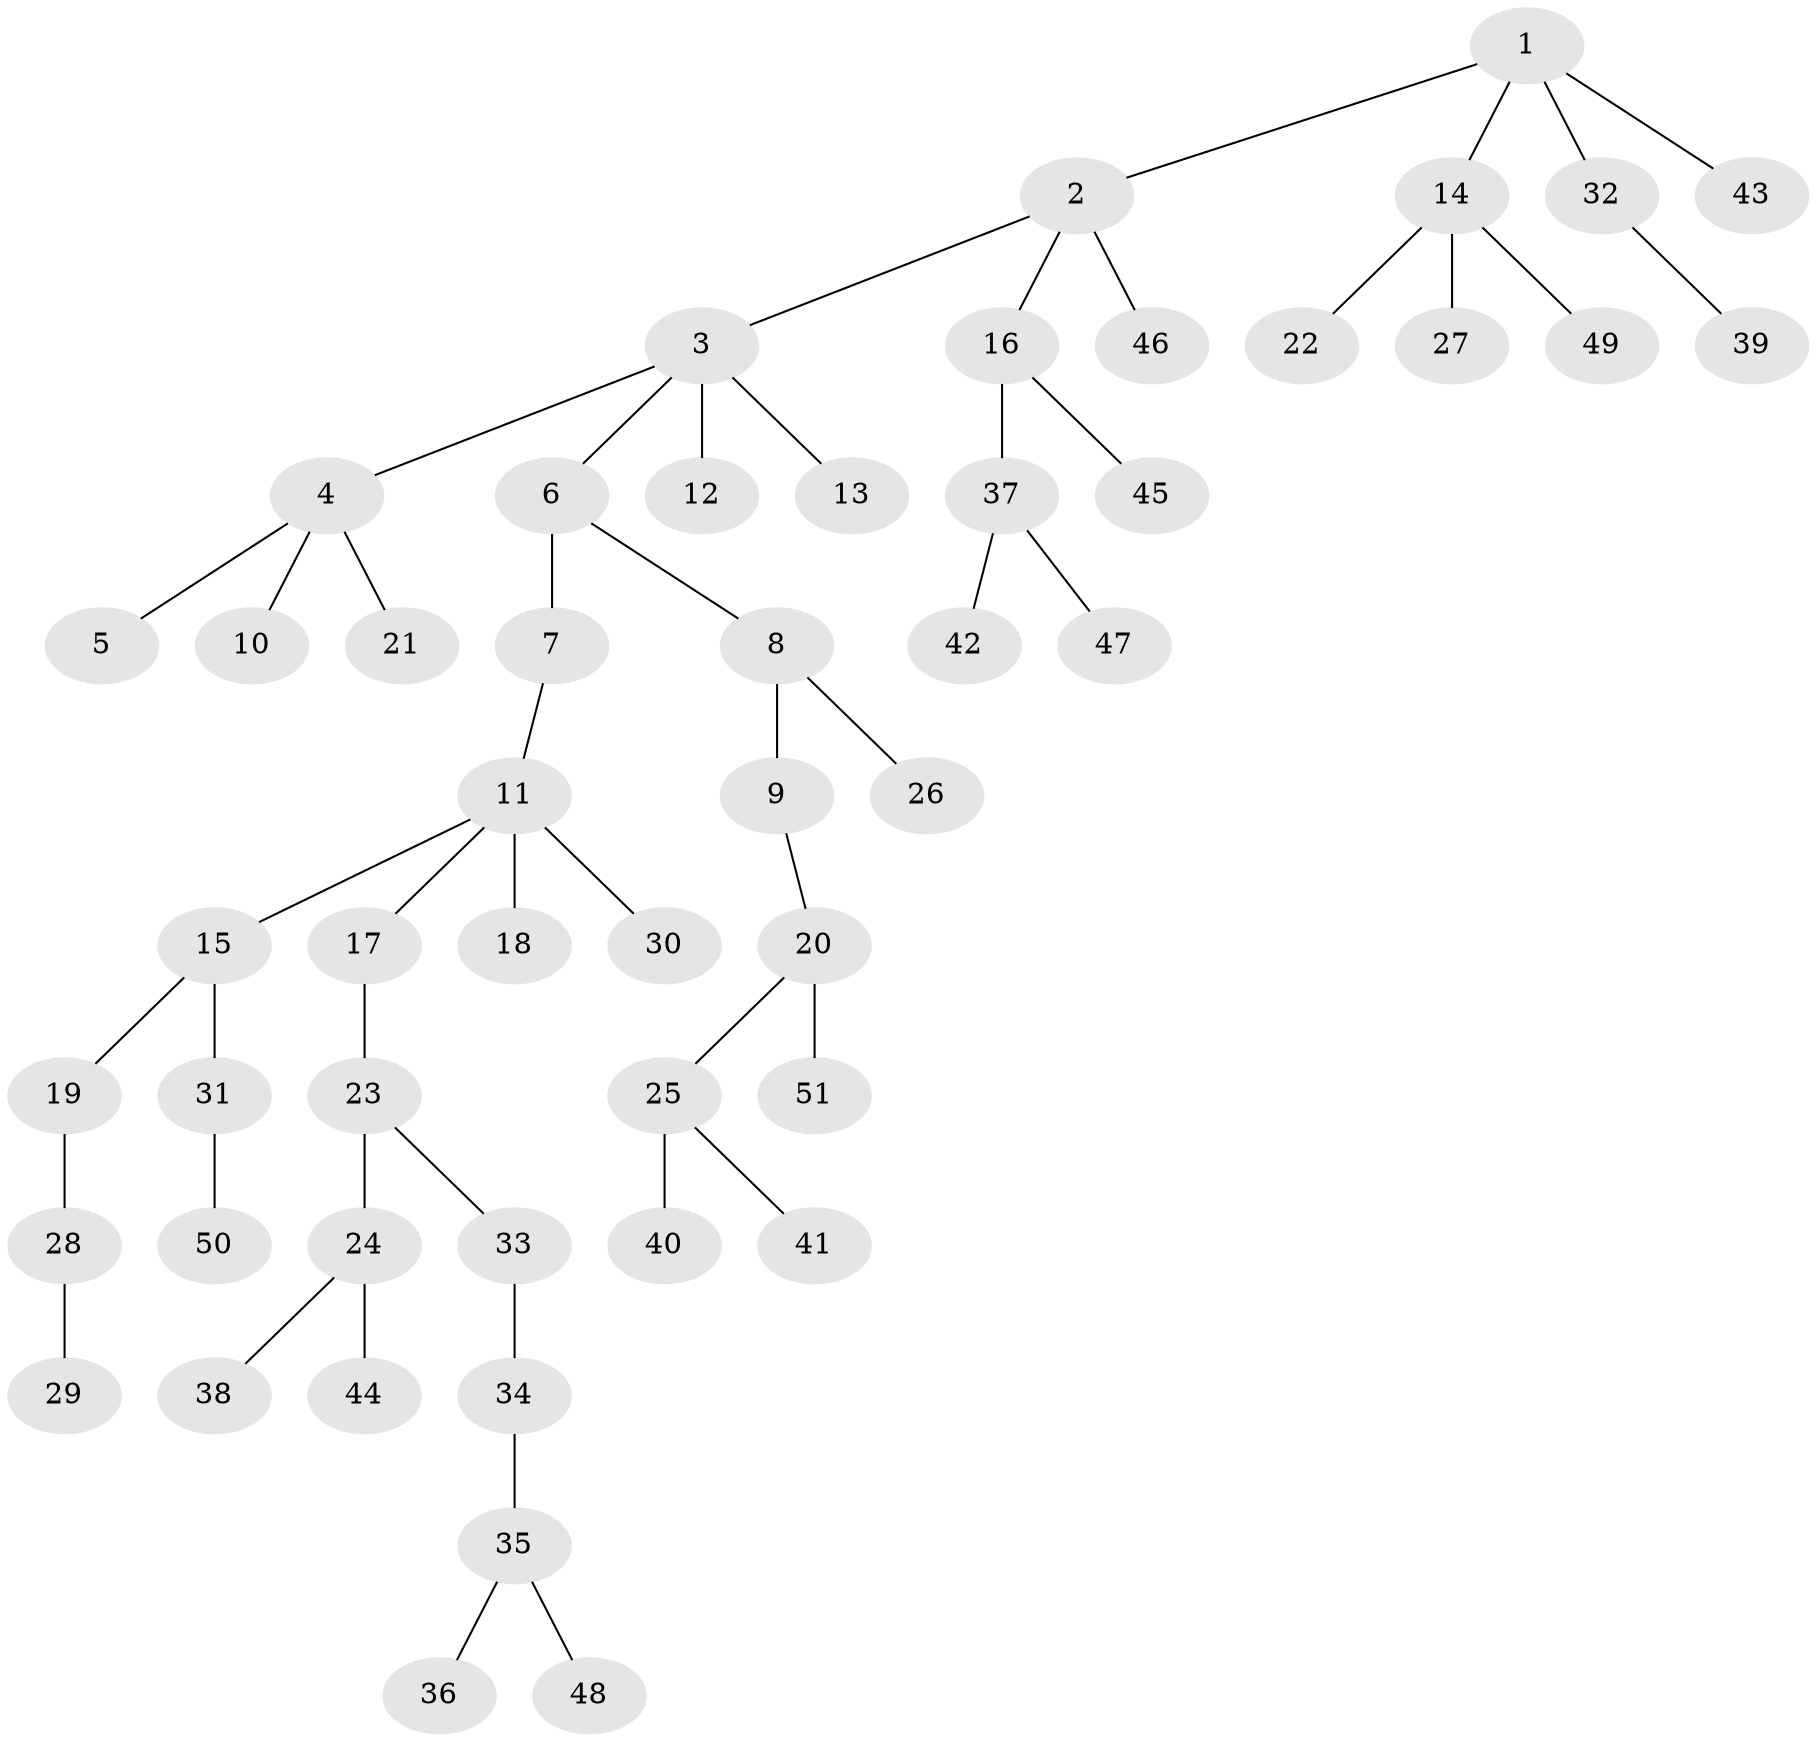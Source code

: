 // coarse degree distribution, {1: 0.65, 2: 0.2, 9: 0.05, 4: 0.1}
// Generated by graph-tools (version 1.1) at 2025/55/03/04/25 21:55:59]
// undirected, 51 vertices, 50 edges
graph export_dot {
graph [start="1"]
  node [color=gray90,style=filled];
  1;
  2;
  3;
  4;
  5;
  6;
  7;
  8;
  9;
  10;
  11;
  12;
  13;
  14;
  15;
  16;
  17;
  18;
  19;
  20;
  21;
  22;
  23;
  24;
  25;
  26;
  27;
  28;
  29;
  30;
  31;
  32;
  33;
  34;
  35;
  36;
  37;
  38;
  39;
  40;
  41;
  42;
  43;
  44;
  45;
  46;
  47;
  48;
  49;
  50;
  51;
  1 -- 2;
  1 -- 14;
  1 -- 32;
  1 -- 43;
  2 -- 3;
  2 -- 16;
  2 -- 46;
  3 -- 4;
  3 -- 6;
  3 -- 12;
  3 -- 13;
  4 -- 5;
  4 -- 10;
  4 -- 21;
  6 -- 7;
  6 -- 8;
  7 -- 11;
  8 -- 9;
  8 -- 26;
  9 -- 20;
  11 -- 15;
  11 -- 17;
  11 -- 18;
  11 -- 30;
  14 -- 22;
  14 -- 27;
  14 -- 49;
  15 -- 19;
  15 -- 31;
  16 -- 37;
  16 -- 45;
  17 -- 23;
  19 -- 28;
  20 -- 25;
  20 -- 51;
  23 -- 24;
  23 -- 33;
  24 -- 38;
  24 -- 44;
  25 -- 40;
  25 -- 41;
  28 -- 29;
  31 -- 50;
  32 -- 39;
  33 -- 34;
  34 -- 35;
  35 -- 36;
  35 -- 48;
  37 -- 42;
  37 -- 47;
}
